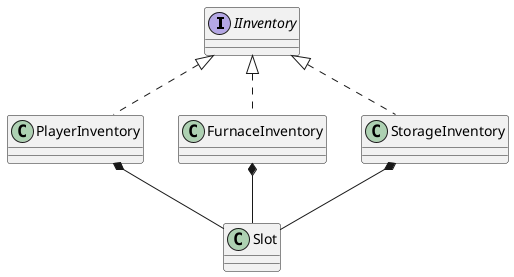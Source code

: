 @startuml

interface IInventory {
    
}

class Slot {
    
}

class PlayerInventory
class FurnaceInventory
class StorageInventory

IInventory <|.. PlayerInventory
IInventory <|.. FurnaceInventory
IInventory <|.. StorageInventory

PlayerInventory *-- Slot
FurnaceInventory *-- Slot
StorageInventory *-- Slot

@enduml